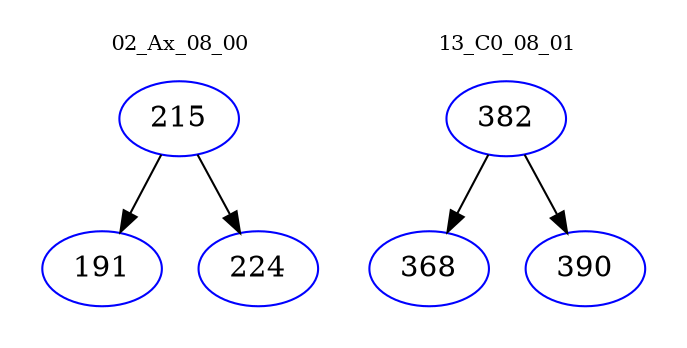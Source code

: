 digraph{
subgraph cluster_0 {
color = white
label = "02_Ax_08_00";
fontsize=10;
T0_215 [label="215", color="blue"]
T0_215 -> T0_191 [color="black"]
T0_191 [label="191", color="blue"]
T0_215 -> T0_224 [color="black"]
T0_224 [label="224", color="blue"]
}
subgraph cluster_1 {
color = white
label = "13_C0_08_01";
fontsize=10;
T1_382 [label="382", color="blue"]
T1_382 -> T1_368 [color="black"]
T1_368 [label="368", color="blue"]
T1_382 -> T1_390 [color="black"]
T1_390 [label="390", color="blue"]
}
}
